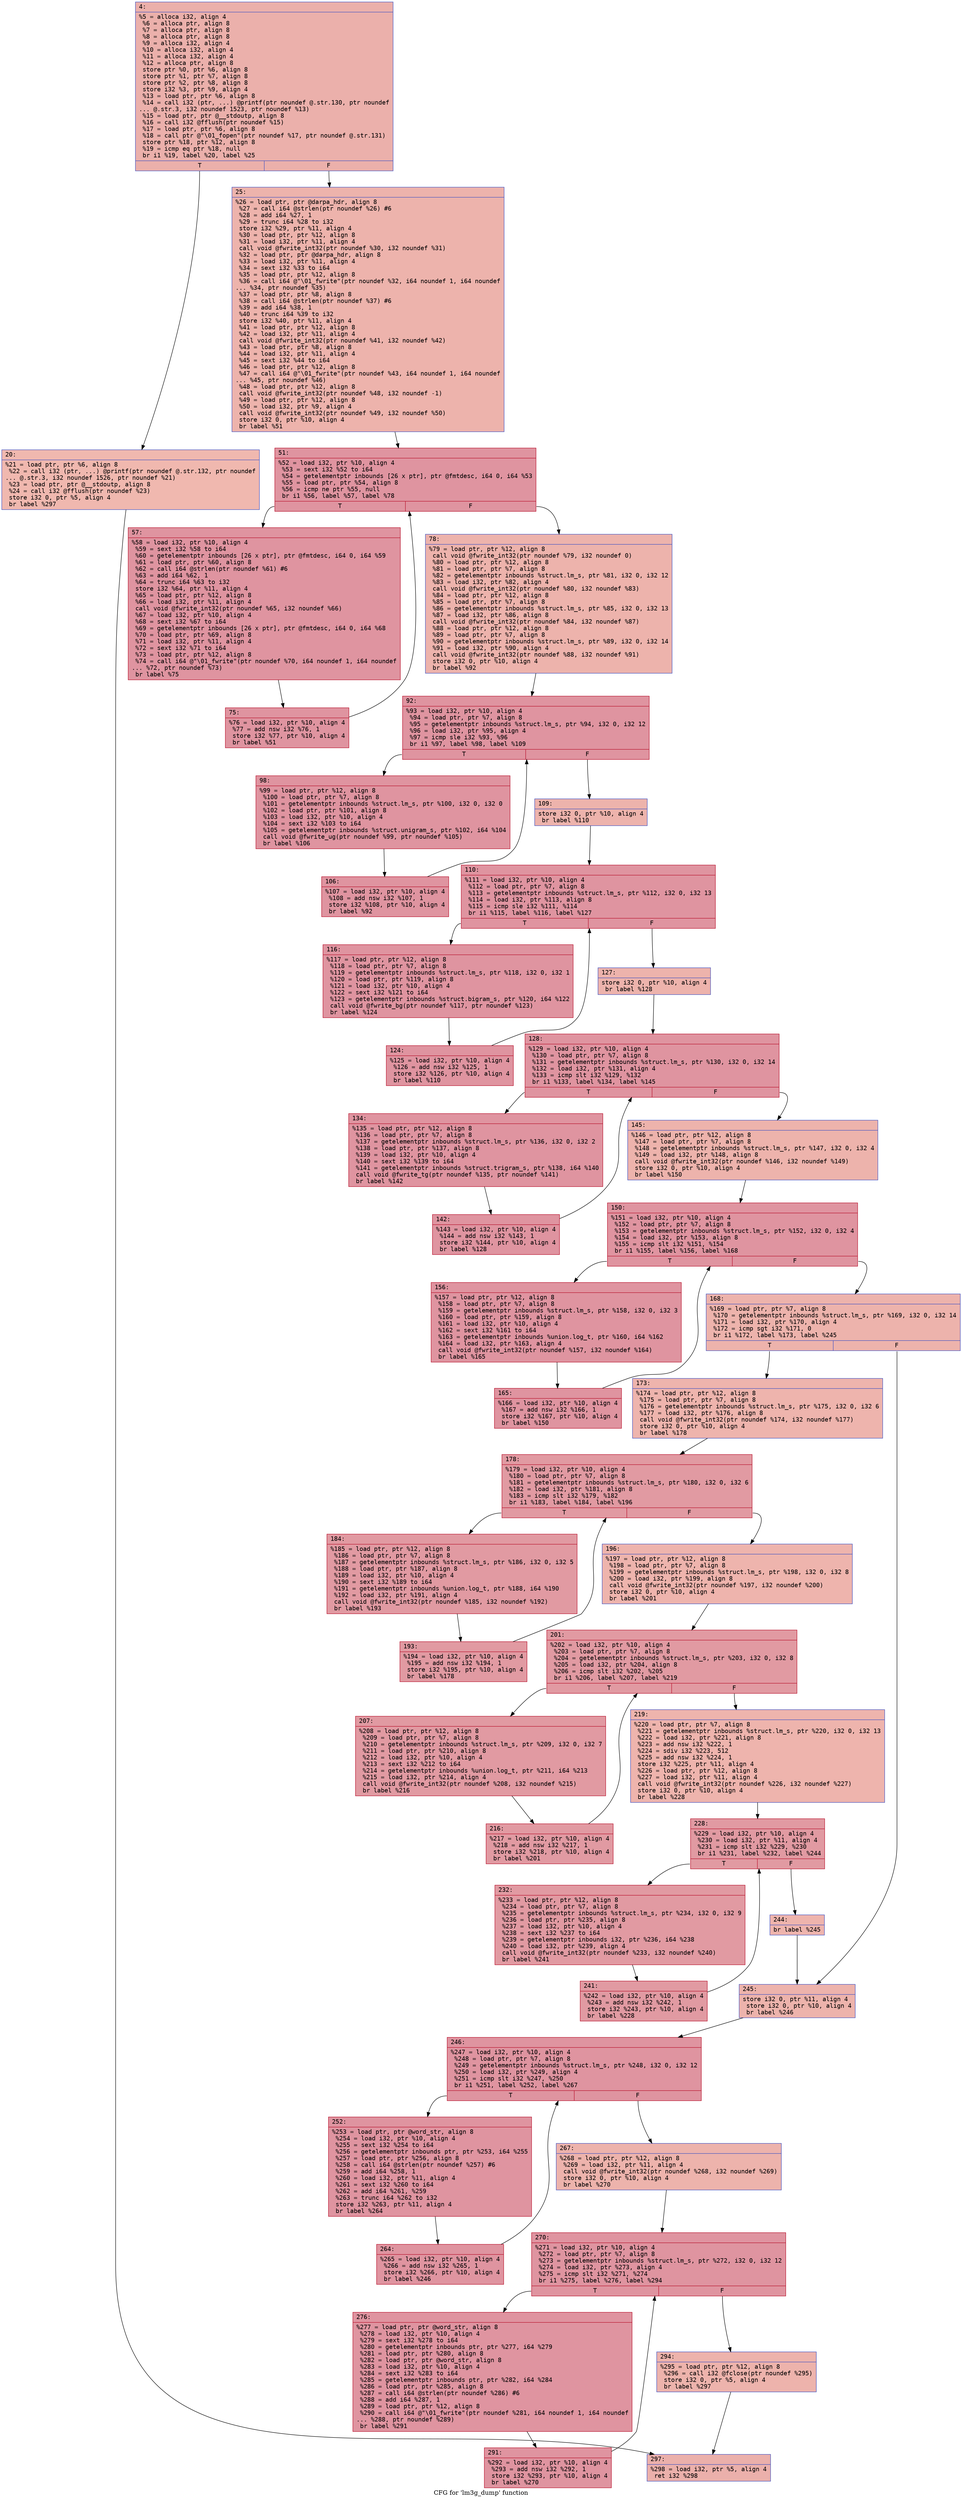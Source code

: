 digraph "CFG for 'lm3g_dump' function" {
	label="CFG for 'lm3g_dump' function";

	Node0x6000010299f0 [shape=record,color="#3d50c3ff", style=filled, fillcolor="#d24b4070" fontname="Courier",label="{4:\l|  %5 = alloca i32, align 4\l  %6 = alloca ptr, align 8\l  %7 = alloca ptr, align 8\l  %8 = alloca ptr, align 8\l  %9 = alloca i32, align 4\l  %10 = alloca i32, align 4\l  %11 = alloca i32, align 4\l  %12 = alloca ptr, align 8\l  store ptr %0, ptr %6, align 8\l  store ptr %1, ptr %7, align 8\l  store ptr %2, ptr %8, align 8\l  store i32 %3, ptr %9, align 4\l  %13 = load ptr, ptr %6, align 8\l  %14 = call i32 (ptr, ...) @printf(ptr noundef @.str.130, ptr noundef\l... @.str.3, i32 noundef 1523, ptr noundef %13)\l  %15 = load ptr, ptr @__stdoutp, align 8\l  %16 = call i32 @fflush(ptr noundef %15)\l  %17 = load ptr, ptr %6, align 8\l  %18 = call ptr @\"\\01_fopen\"(ptr noundef %17, ptr noundef @.str.131)\l  store ptr %18, ptr %12, align 8\l  %19 = icmp eq ptr %18, null\l  br i1 %19, label %20, label %25\l|{<s0>T|<s1>F}}"];
	Node0x6000010299f0:s0 -> Node0x600001029a40[tooltip="4 -> 20\nProbability 37.50%" ];
	Node0x6000010299f0:s1 -> Node0x600001029a90[tooltip="4 -> 25\nProbability 62.50%" ];
	Node0x600001029a40 [shape=record,color="#3d50c3ff", style=filled, fillcolor="#dc5d4a70" fontname="Courier",label="{20:\l|  %21 = load ptr, ptr %6, align 8\l  %22 = call i32 (ptr, ...) @printf(ptr noundef @.str.132, ptr noundef\l... @.str.3, i32 noundef 1526, ptr noundef %21)\l  %23 = load ptr, ptr @__stdoutp, align 8\l  %24 = call i32 @fflush(ptr noundef %23)\l  store i32 0, ptr %5, align 4\l  br label %297\l}"];
	Node0x600001029a40 -> Node0x60000102a800[tooltip="20 -> 297\nProbability 100.00%" ];
	Node0x600001029a90 [shape=record,color="#3d50c3ff", style=filled, fillcolor="#d6524470" fontname="Courier",label="{25:\l|  %26 = load ptr, ptr @darpa_hdr, align 8\l  %27 = call i64 @strlen(ptr noundef %26) #6\l  %28 = add i64 %27, 1\l  %29 = trunc i64 %28 to i32\l  store i32 %29, ptr %11, align 4\l  %30 = load ptr, ptr %12, align 8\l  %31 = load i32, ptr %11, align 4\l  call void @fwrite_int32(ptr noundef %30, i32 noundef %31)\l  %32 = load ptr, ptr @darpa_hdr, align 8\l  %33 = load i32, ptr %11, align 4\l  %34 = sext i32 %33 to i64\l  %35 = load ptr, ptr %12, align 8\l  %36 = call i64 @\"\\01_fwrite\"(ptr noundef %32, i64 noundef 1, i64 noundef\l... %34, ptr noundef %35)\l  %37 = load ptr, ptr %8, align 8\l  %38 = call i64 @strlen(ptr noundef %37) #6\l  %39 = add i64 %38, 1\l  %40 = trunc i64 %39 to i32\l  store i32 %40, ptr %11, align 4\l  %41 = load ptr, ptr %12, align 8\l  %42 = load i32, ptr %11, align 4\l  call void @fwrite_int32(ptr noundef %41, i32 noundef %42)\l  %43 = load ptr, ptr %8, align 8\l  %44 = load i32, ptr %11, align 4\l  %45 = sext i32 %44 to i64\l  %46 = load ptr, ptr %12, align 8\l  %47 = call i64 @\"\\01_fwrite\"(ptr noundef %43, i64 noundef 1, i64 noundef\l... %45, ptr noundef %46)\l  %48 = load ptr, ptr %12, align 8\l  call void @fwrite_int32(ptr noundef %48, i32 noundef -1)\l  %49 = load ptr, ptr %12, align 8\l  %50 = load i32, ptr %9, align 4\l  call void @fwrite_int32(ptr noundef %49, i32 noundef %50)\l  store i32 0, ptr %10, align 4\l  br label %51\l}"];
	Node0x600001029a90 -> Node0x600001029ae0[tooltip="25 -> 51\nProbability 100.00%" ];
	Node0x600001029ae0 [shape=record,color="#b70d28ff", style=filled, fillcolor="#b70d2870" fontname="Courier",label="{51:\l|  %52 = load i32, ptr %10, align 4\l  %53 = sext i32 %52 to i64\l  %54 = getelementptr inbounds [26 x ptr], ptr @fmtdesc, i64 0, i64 %53\l  %55 = load ptr, ptr %54, align 8\l  %56 = icmp ne ptr %55, null\l  br i1 %56, label %57, label %78\l|{<s0>T|<s1>F}}"];
	Node0x600001029ae0:s0 -> Node0x600001029b30[tooltip="51 -> 57\nProbability 96.88%" ];
	Node0x600001029ae0:s1 -> Node0x600001029bd0[tooltip="51 -> 78\nProbability 3.12%" ];
	Node0x600001029b30 [shape=record,color="#b70d28ff", style=filled, fillcolor="#b70d2870" fontname="Courier",label="{57:\l|  %58 = load i32, ptr %10, align 4\l  %59 = sext i32 %58 to i64\l  %60 = getelementptr inbounds [26 x ptr], ptr @fmtdesc, i64 0, i64 %59\l  %61 = load ptr, ptr %60, align 8\l  %62 = call i64 @strlen(ptr noundef %61) #6\l  %63 = add i64 %62, 1\l  %64 = trunc i64 %63 to i32\l  store i32 %64, ptr %11, align 4\l  %65 = load ptr, ptr %12, align 8\l  %66 = load i32, ptr %11, align 4\l  call void @fwrite_int32(ptr noundef %65, i32 noundef %66)\l  %67 = load i32, ptr %10, align 4\l  %68 = sext i32 %67 to i64\l  %69 = getelementptr inbounds [26 x ptr], ptr @fmtdesc, i64 0, i64 %68\l  %70 = load ptr, ptr %69, align 8\l  %71 = load i32, ptr %11, align 4\l  %72 = sext i32 %71 to i64\l  %73 = load ptr, ptr %12, align 8\l  %74 = call i64 @\"\\01_fwrite\"(ptr noundef %70, i64 noundef 1, i64 noundef\l... %72, ptr noundef %73)\l  br label %75\l}"];
	Node0x600001029b30 -> Node0x600001029b80[tooltip="57 -> 75\nProbability 100.00%" ];
	Node0x600001029b80 [shape=record,color="#b70d28ff", style=filled, fillcolor="#b70d2870" fontname="Courier",label="{75:\l|  %76 = load i32, ptr %10, align 4\l  %77 = add nsw i32 %76, 1\l  store i32 %77, ptr %10, align 4\l  br label %51\l}"];
	Node0x600001029b80 -> Node0x600001029ae0[tooltip="75 -> 51\nProbability 100.00%" ];
	Node0x600001029bd0 [shape=record,color="#3d50c3ff", style=filled, fillcolor="#d6524470" fontname="Courier",label="{78:\l|  %79 = load ptr, ptr %12, align 8\l  call void @fwrite_int32(ptr noundef %79, i32 noundef 0)\l  %80 = load ptr, ptr %12, align 8\l  %81 = load ptr, ptr %7, align 8\l  %82 = getelementptr inbounds %struct.lm_s, ptr %81, i32 0, i32 12\l  %83 = load i32, ptr %82, align 4\l  call void @fwrite_int32(ptr noundef %80, i32 noundef %83)\l  %84 = load ptr, ptr %12, align 8\l  %85 = load ptr, ptr %7, align 8\l  %86 = getelementptr inbounds %struct.lm_s, ptr %85, i32 0, i32 13\l  %87 = load i32, ptr %86, align 8\l  call void @fwrite_int32(ptr noundef %84, i32 noundef %87)\l  %88 = load ptr, ptr %12, align 8\l  %89 = load ptr, ptr %7, align 8\l  %90 = getelementptr inbounds %struct.lm_s, ptr %89, i32 0, i32 14\l  %91 = load i32, ptr %90, align 4\l  call void @fwrite_int32(ptr noundef %88, i32 noundef %91)\l  store i32 0, ptr %10, align 4\l  br label %92\l}"];
	Node0x600001029bd0 -> Node0x600001029c20[tooltip="78 -> 92\nProbability 100.00%" ];
	Node0x600001029c20 [shape=record,color="#b70d28ff", style=filled, fillcolor="#b70d2870" fontname="Courier",label="{92:\l|  %93 = load i32, ptr %10, align 4\l  %94 = load ptr, ptr %7, align 8\l  %95 = getelementptr inbounds %struct.lm_s, ptr %94, i32 0, i32 12\l  %96 = load i32, ptr %95, align 4\l  %97 = icmp sle i32 %93, %96\l  br i1 %97, label %98, label %109\l|{<s0>T|<s1>F}}"];
	Node0x600001029c20:s0 -> Node0x600001029c70[tooltip="92 -> 98\nProbability 96.88%" ];
	Node0x600001029c20:s1 -> Node0x600001029d10[tooltip="92 -> 109\nProbability 3.12%" ];
	Node0x600001029c70 [shape=record,color="#b70d28ff", style=filled, fillcolor="#b70d2870" fontname="Courier",label="{98:\l|  %99 = load ptr, ptr %12, align 8\l  %100 = load ptr, ptr %7, align 8\l  %101 = getelementptr inbounds %struct.lm_s, ptr %100, i32 0, i32 0\l  %102 = load ptr, ptr %101, align 8\l  %103 = load i32, ptr %10, align 4\l  %104 = sext i32 %103 to i64\l  %105 = getelementptr inbounds %struct.unigram_s, ptr %102, i64 %104\l  call void @fwrite_ug(ptr noundef %99, ptr noundef %105)\l  br label %106\l}"];
	Node0x600001029c70 -> Node0x600001029cc0[tooltip="98 -> 106\nProbability 100.00%" ];
	Node0x600001029cc0 [shape=record,color="#b70d28ff", style=filled, fillcolor="#b70d2870" fontname="Courier",label="{106:\l|  %107 = load i32, ptr %10, align 4\l  %108 = add nsw i32 %107, 1\l  store i32 %108, ptr %10, align 4\l  br label %92\l}"];
	Node0x600001029cc0 -> Node0x600001029c20[tooltip="106 -> 92\nProbability 100.00%" ];
	Node0x600001029d10 [shape=record,color="#3d50c3ff", style=filled, fillcolor="#d6524470" fontname="Courier",label="{109:\l|  store i32 0, ptr %10, align 4\l  br label %110\l}"];
	Node0x600001029d10 -> Node0x600001029d60[tooltip="109 -> 110\nProbability 100.00%" ];
	Node0x600001029d60 [shape=record,color="#b70d28ff", style=filled, fillcolor="#b70d2870" fontname="Courier",label="{110:\l|  %111 = load i32, ptr %10, align 4\l  %112 = load ptr, ptr %7, align 8\l  %113 = getelementptr inbounds %struct.lm_s, ptr %112, i32 0, i32 13\l  %114 = load i32, ptr %113, align 8\l  %115 = icmp sle i32 %111, %114\l  br i1 %115, label %116, label %127\l|{<s0>T|<s1>F}}"];
	Node0x600001029d60:s0 -> Node0x600001029db0[tooltip="110 -> 116\nProbability 96.88%" ];
	Node0x600001029d60:s1 -> Node0x600001029e50[tooltip="110 -> 127\nProbability 3.12%" ];
	Node0x600001029db0 [shape=record,color="#b70d28ff", style=filled, fillcolor="#b70d2870" fontname="Courier",label="{116:\l|  %117 = load ptr, ptr %12, align 8\l  %118 = load ptr, ptr %7, align 8\l  %119 = getelementptr inbounds %struct.lm_s, ptr %118, i32 0, i32 1\l  %120 = load ptr, ptr %119, align 8\l  %121 = load i32, ptr %10, align 4\l  %122 = sext i32 %121 to i64\l  %123 = getelementptr inbounds %struct.bigram_s, ptr %120, i64 %122\l  call void @fwrite_bg(ptr noundef %117, ptr noundef %123)\l  br label %124\l}"];
	Node0x600001029db0 -> Node0x600001029e00[tooltip="116 -> 124\nProbability 100.00%" ];
	Node0x600001029e00 [shape=record,color="#b70d28ff", style=filled, fillcolor="#b70d2870" fontname="Courier",label="{124:\l|  %125 = load i32, ptr %10, align 4\l  %126 = add nsw i32 %125, 1\l  store i32 %126, ptr %10, align 4\l  br label %110\l}"];
	Node0x600001029e00 -> Node0x600001029d60[tooltip="124 -> 110\nProbability 100.00%" ];
	Node0x600001029e50 [shape=record,color="#3d50c3ff", style=filled, fillcolor="#d6524470" fontname="Courier",label="{127:\l|  store i32 0, ptr %10, align 4\l  br label %128\l}"];
	Node0x600001029e50 -> Node0x600001029ea0[tooltip="127 -> 128\nProbability 100.00%" ];
	Node0x600001029ea0 [shape=record,color="#b70d28ff", style=filled, fillcolor="#b70d2870" fontname="Courier",label="{128:\l|  %129 = load i32, ptr %10, align 4\l  %130 = load ptr, ptr %7, align 8\l  %131 = getelementptr inbounds %struct.lm_s, ptr %130, i32 0, i32 14\l  %132 = load i32, ptr %131, align 4\l  %133 = icmp slt i32 %129, %132\l  br i1 %133, label %134, label %145\l|{<s0>T|<s1>F}}"];
	Node0x600001029ea0:s0 -> Node0x600001029ef0[tooltip="128 -> 134\nProbability 96.88%" ];
	Node0x600001029ea0:s1 -> Node0x600001029f90[tooltip="128 -> 145\nProbability 3.12%" ];
	Node0x600001029ef0 [shape=record,color="#b70d28ff", style=filled, fillcolor="#b70d2870" fontname="Courier",label="{134:\l|  %135 = load ptr, ptr %12, align 8\l  %136 = load ptr, ptr %7, align 8\l  %137 = getelementptr inbounds %struct.lm_s, ptr %136, i32 0, i32 2\l  %138 = load ptr, ptr %137, align 8\l  %139 = load i32, ptr %10, align 4\l  %140 = sext i32 %139 to i64\l  %141 = getelementptr inbounds %struct.trigram_s, ptr %138, i64 %140\l  call void @fwrite_tg(ptr noundef %135, ptr noundef %141)\l  br label %142\l}"];
	Node0x600001029ef0 -> Node0x600001029f40[tooltip="134 -> 142\nProbability 100.00%" ];
	Node0x600001029f40 [shape=record,color="#b70d28ff", style=filled, fillcolor="#b70d2870" fontname="Courier",label="{142:\l|  %143 = load i32, ptr %10, align 4\l  %144 = add nsw i32 %143, 1\l  store i32 %144, ptr %10, align 4\l  br label %128\l}"];
	Node0x600001029f40 -> Node0x600001029ea0[tooltip="142 -> 128\nProbability 100.00%" ];
	Node0x600001029f90 [shape=record,color="#3d50c3ff", style=filled, fillcolor="#d6524470" fontname="Courier",label="{145:\l|  %146 = load ptr, ptr %12, align 8\l  %147 = load ptr, ptr %7, align 8\l  %148 = getelementptr inbounds %struct.lm_s, ptr %147, i32 0, i32 4\l  %149 = load i32, ptr %148, align 8\l  call void @fwrite_int32(ptr noundef %146, i32 noundef %149)\l  store i32 0, ptr %10, align 4\l  br label %150\l}"];
	Node0x600001029f90 -> Node0x600001029fe0[tooltip="145 -> 150\nProbability 100.00%" ];
	Node0x600001029fe0 [shape=record,color="#b70d28ff", style=filled, fillcolor="#b70d2870" fontname="Courier",label="{150:\l|  %151 = load i32, ptr %10, align 4\l  %152 = load ptr, ptr %7, align 8\l  %153 = getelementptr inbounds %struct.lm_s, ptr %152, i32 0, i32 4\l  %154 = load i32, ptr %153, align 8\l  %155 = icmp slt i32 %151, %154\l  br i1 %155, label %156, label %168\l|{<s0>T|<s1>F}}"];
	Node0x600001029fe0:s0 -> Node0x60000102a030[tooltip="150 -> 156\nProbability 96.88%" ];
	Node0x600001029fe0:s1 -> Node0x60000102a0d0[tooltip="150 -> 168\nProbability 3.12%" ];
	Node0x60000102a030 [shape=record,color="#b70d28ff", style=filled, fillcolor="#b70d2870" fontname="Courier",label="{156:\l|  %157 = load ptr, ptr %12, align 8\l  %158 = load ptr, ptr %7, align 8\l  %159 = getelementptr inbounds %struct.lm_s, ptr %158, i32 0, i32 3\l  %160 = load ptr, ptr %159, align 8\l  %161 = load i32, ptr %10, align 4\l  %162 = sext i32 %161 to i64\l  %163 = getelementptr inbounds %union.log_t, ptr %160, i64 %162\l  %164 = load i32, ptr %163, align 4\l  call void @fwrite_int32(ptr noundef %157, i32 noundef %164)\l  br label %165\l}"];
	Node0x60000102a030 -> Node0x60000102a080[tooltip="156 -> 165\nProbability 100.00%" ];
	Node0x60000102a080 [shape=record,color="#b70d28ff", style=filled, fillcolor="#b70d2870" fontname="Courier",label="{165:\l|  %166 = load i32, ptr %10, align 4\l  %167 = add nsw i32 %166, 1\l  store i32 %167, ptr %10, align 4\l  br label %150\l}"];
	Node0x60000102a080 -> Node0x600001029fe0[tooltip="165 -> 150\nProbability 100.00%" ];
	Node0x60000102a0d0 [shape=record,color="#3d50c3ff", style=filled, fillcolor="#d6524470" fontname="Courier",label="{168:\l|  %169 = load ptr, ptr %7, align 8\l  %170 = getelementptr inbounds %struct.lm_s, ptr %169, i32 0, i32 14\l  %171 = load i32, ptr %170, align 4\l  %172 = icmp sgt i32 %171, 0\l  br i1 %172, label %173, label %245\l|{<s0>T|<s1>F}}"];
	Node0x60000102a0d0:s0 -> Node0x60000102a120[tooltip="168 -> 173\nProbability 62.50%" ];
	Node0x60000102a0d0:s1 -> Node0x60000102a530[tooltip="168 -> 245\nProbability 37.50%" ];
	Node0x60000102a120 [shape=record,color="#3d50c3ff", style=filled, fillcolor="#d8564670" fontname="Courier",label="{173:\l|  %174 = load ptr, ptr %12, align 8\l  %175 = load ptr, ptr %7, align 8\l  %176 = getelementptr inbounds %struct.lm_s, ptr %175, i32 0, i32 6\l  %177 = load i32, ptr %176, align 8\l  call void @fwrite_int32(ptr noundef %174, i32 noundef %177)\l  store i32 0, ptr %10, align 4\l  br label %178\l}"];
	Node0x60000102a120 -> Node0x60000102a170[tooltip="173 -> 178\nProbability 100.00%" ];
	Node0x60000102a170 [shape=record,color="#b70d28ff", style=filled, fillcolor="#bb1b2c70" fontname="Courier",label="{178:\l|  %179 = load i32, ptr %10, align 4\l  %180 = load ptr, ptr %7, align 8\l  %181 = getelementptr inbounds %struct.lm_s, ptr %180, i32 0, i32 6\l  %182 = load i32, ptr %181, align 8\l  %183 = icmp slt i32 %179, %182\l  br i1 %183, label %184, label %196\l|{<s0>T|<s1>F}}"];
	Node0x60000102a170:s0 -> Node0x60000102a1c0[tooltip="178 -> 184\nProbability 96.88%" ];
	Node0x60000102a170:s1 -> Node0x60000102a260[tooltip="178 -> 196\nProbability 3.12%" ];
	Node0x60000102a1c0 [shape=record,color="#b70d28ff", style=filled, fillcolor="#bb1b2c70" fontname="Courier",label="{184:\l|  %185 = load ptr, ptr %12, align 8\l  %186 = load ptr, ptr %7, align 8\l  %187 = getelementptr inbounds %struct.lm_s, ptr %186, i32 0, i32 5\l  %188 = load ptr, ptr %187, align 8\l  %189 = load i32, ptr %10, align 4\l  %190 = sext i32 %189 to i64\l  %191 = getelementptr inbounds %union.log_t, ptr %188, i64 %190\l  %192 = load i32, ptr %191, align 4\l  call void @fwrite_int32(ptr noundef %185, i32 noundef %192)\l  br label %193\l}"];
	Node0x60000102a1c0 -> Node0x60000102a210[tooltip="184 -> 193\nProbability 100.00%" ];
	Node0x60000102a210 [shape=record,color="#b70d28ff", style=filled, fillcolor="#bb1b2c70" fontname="Courier",label="{193:\l|  %194 = load i32, ptr %10, align 4\l  %195 = add nsw i32 %194, 1\l  store i32 %195, ptr %10, align 4\l  br label %178\l}"];
	Node0x60000102a210 -> Node0x60000102a170[tooltip="193 -> 178\nProbability 100.00%" ];
	Node0x60000102a260 [shape=record,color="#3d50c3ff", style=filled, fillcolor="#d8564670" fontname="Courier",label="{196:\l|  %197 = load ptr, ptr %12, align 8\l  %198 = load ptr, ptr %7, align 8\l  %199 = getelementptr inbounds %struct.lm_s, ptr %198, i32 0, i32 8\l  %200 = load i32, ptr %199, align 8\l  call void @fwrite_int32(ptr noundef %197, i32 noundef %200)\l  store i32 0, ptr %10, align 4\l  br label %201\l}"];
	Node0x60000102a260 -> Node0x60000102a2b0[tooltip="196 -> 201\nProbability 100.00%" ];
	Node0x60000102a2b0 [shape=record,color="#b70d28ff", style=filled, fillcolor="#bb1b2c70" fontname="Courier",label="{201:\l|  %202 = load i32, ptr %10, align 4\l  %203 = load ptr, ptr %7, align 8\l  %204 = getelementptr inbounds %struct.lm_s, ptr %203, i32 0, i32 8\l  %205 = load i32, ptr %204, align 8\l  %206 = icmp slt i32 %202, %205\l  br i1 %206, label %207, label %219\l|{<s0>T|<s1>F}}"];
	Node0x60000102a2b0:s0 -> Node0x60000102a300[tooltip="201 -> 207\nProbability 96.88%" ];
	Node0x60000102a2b0:s1 -> Node0x60000102a3a0[tooltip="201 -> 219\nProbability 3.12%" ];
	Node0x60000102a300 [shape=record,color="#b70d28ff", style=filled, fillcolor="#bb1b2c70" fontname="Courier",label="{207:\l|  %208 = load ptr, ptr %12, align 8\l  %209 = load ptr, ptr %7, align 8\l  %210 = getelementptr inbounds %struct.lm_s, ptr %209, i32 0, i32 7\l  %211 = load ptr, ptr %210, align 8\l  %212 = load i32, ptr %10, align 4\l  %213 = sext i32 %212 to i64\l  %214 = getelementptr inbounds %union.log_t, ptr %211, i64 %213\l  %215 = load i32, ptr %214, align 4\l  call void @fwrite_int32(ptr noundef %208, i32 noundef %215)\l  br label %216\l}"];
	Node0x60000102a300 -> Node0x60000102a350[tooltip="207 -> 216\nProbability 100.00%" ];
	Node0x60000102a350 [shape=record,color="#b70d28ff", style=filled, fillcolor="#bb1b2c70" fontname="Courier",label="{216:\l|  %217 = load i32, ptr %10, align 4\l  %218 = add nsw i32 %217, 1\l  store i32 %218, ptr %10, align 4\l  br label %201\l}"];
	Node0x60000102a350 -> Node0x60000102a2b0[tooltip="216 -> 201\nProbability 100.00%" ];
	Node0x60000102a3a0 [shape=record,color="#3d50c3ff", style=filled, fillcolor="#d8564670" fontname="Courier",label="{219:\l|  %220 = load ptr, ptr %7, align 8\l  %221 = getelementptr inbounds %struct.lm_s, ptr %220, i32 0, i32 13\l  %222 = load i32, ptr %221, align 8\l  %223 = add nsw i32 %222, 1\l  %224 = sdiv i32 %223, 512\l  %225 = add nsw i32 %224, 1\l  store i32 %225, ptr %11, align 4\l  %226 = load ptr, ptr %12, align 8\l  %227 = load i32, ptr %11, align 4\l  call void @fwrite_int32(ptr noundef %226, i32 noundef %227)\l  store i32 0, ptr %10, align 4\l  br label %228\l}"];
	Node0x60000102a3a0 -> Node0x60000102a3f0[tooltip="219 -> 228\nProbability 100.00%" ];
	Node0x60000102a3f0 [shape=record,color="#b70d28ff", style=filled, fillcolor="#bb1b2c70" fontname="Courier",label="{228:\l|  %229 = load i32, ptr %10, align 4\l  %230 = load i32, ptr %11, align 4\l  %231 = icmp slt i32 %229, %230\l  br i1 %231, label %232, label %244\l|{<s0>T|<s1>F}}"];
	Node0x60000102a3f0:s0 -> Node0x60000102a440[tooltip="228 -> 232\nProbability 96.88%" ];
	Node0x60000102a3f0:s1 -> Node0x60000102a4e0[tooltip="228 -> 244\nProbability 3.12%" ];
	Node0x60000102a440 [shape=record,color="#b70d28ff", style=filled, fillcolor="#bb1b2c70" fontname="Courier",label="{232:\l|  %233 = load ptr, ptr %12, align 8\l  %234 = load ptr, ptr %7, align 8\l  %235 = getelementptr inbounds %struct.lm_s, ptr %234, i32 0, i32 9\l  %236 = load ptr, ptr %235, align 8\l  %237 = load i32, ptr %10, align 4\l  %238 = sext i32 %237 to i64\l  %239 = getelementptr inbounds i32, ptr %236, i64 %238\l  %240 = load i32, ptr %239, align 4\l  call void @fwrite_int32(ptr noundef %233, i32 noundef %240)\l  br label %241\l}"];
	Node0x60000102a440 -> Node0x60000102a490[tooltip="232 -> 241\nProbability 100.00%" ];
	Node0x60000102a490 [shape=record,color="#b70d28ff", style=filled, fillcolor="#bb1b2c70" fontname="Courier",label="{241:\l|  %242 = load i32, ptr %10, align 4\l  %243 = add nsw i32 %242, 1\l  store i32 %243, ptr %10, align 4\l  br label %228\l}"];
	Node0x60000102a490 -> Node0x60000102a3f0[tooltip="241 -> 228\nProbability 100.00%" ];
	Node0x60000102a4e0 [shape=record,color="#3d50c3ff", style=filled, fillcolor="#d8564670" fontname="Courier",label="{244:\l|  br label %245\l}"];
	Node0x60000102a4e0 -> Node0x60000102a530[tooltip="244 -> 245\nProbability 100.00%" ];
	Node0x60000102a530 [shape=record,color="#3d50c3ff", style=filled, fillcolor="#d6524470" fontname="Courier",label="{245:\l|  store i32 0, ptr %11, align 4\l  store i32 0, ptr %10, align 4\l  br label %246\l}"];
	Node0x60000102a530 -> Node0x60000102a580[tooltip="245 -> 246\nProbability 100.00%" ];
	Node0x60000102a580 [shape=record,color="#b70d28ff", style=filled, fillcolor="#b70d2870" fontname="Courier",label="{246:\l|  %247 = load i32, ptr %10, align 4\l  %248 = load ptr, ptr %7, align 8\l  %249 = getelementptr inbounds %struct.lm_s, ptr %248, i32 0, i32 12\l  %250 = load i32, ptr %249, align 4\l  %251 = icmp slt i32 %247, %250\l  br i1 %251, label %252, label %267\l|{<s0>T|<s1>F}}"];
	Node0x60000102a580:s0 -> Node0x60000102a5d0[tooltip="246 -> 252\nProbability 96.88%" ];
	Node0x60000102a580:s1 -> Node0x60000102a670[tooltip="246 -> 267\nProbability 3.12%" ];
	Node0x60000102a5d0 [shape=record,color="#b70d28ff", style=filled, fillcolor="#b70d2870" fontname="Courier",label="{252:\l|  %253 = load ptr, ptr @word_str, align 8\l  %254 = load i32, ptr %10, align 4\l  %255 = sext i32 %254 to i64\l  %256 = getelementptr inbounds ptr, ptr %253, i64 %255\l  %257 = load ptr, ptr %256, align 8\l  %258 = call i64 @strlen(ptr noundef %257) #6\l  %259 = add i64 %258, 1\l  %260 = load i32, ptr %11, align 4\l  %261 = sext i32 %260 to i64\l  %262 = add i64 %261, %259\l  %263 = trunc i64 %262 to i32\l  store i32 %263, ptr %11, align 4\l  br label %264\l}"];
	Node0x60000102a5d0 -> Node0x60000102a620[tooltip="252 -> 264\nProbability 100.00%" ];
	Node0x60000102a620 [shape=record,color="#b70d28ff", style=filled, fillcolor="#b70d2870" fontname="Courier",label="{264:\l|  %265 = load i32, ptr %10, align 4\l  %266 = add nsw i32 %265, 1\l  store i32 %266, ptr %10, align 4\l  br label %246\l}"];
	Node0x60000102a620 -> Node0x60000102a580[tooltip="264 -> 246\nProbability 100.00%" ];
	Node0x60000102a670 [shape=record,color="#3d50c3ff", style=filled, fillcolor="#d6524470" fontname="Courier",label="{267:\l|  %268 = load ptr, ptr %12, align 8\l  %269 = load i32, ptr %11, align 4\l  call void @fwrite_int32(ptr noundef %268, i32 noundef %269)\l  store i32 0, ptr %10, align 4\l  br label %270\l}"];
	Node0x60000102a670 -> Node0x60000102a6c0[tooltip="267 -> 270\nProbability 100.00%" ];
	Node0x60000102a6c0 [shape=record,color="#b70d28ff", style=filled, fillcolor="#b70d2870" fontname="Courier",label="{270:\l|  %271 = load i32, ptr %10, align 4\l  %272 = load ptr, ptr %7, align 8\l  %273 = getelementptr inbounds %struct.lm_s, ptr %272, i32 0, i32 12\l  %274 = load i32, ptr %273, align 4\l  %275 = icmp slt i32 %271, %274\l  br i1 %275, label %276, label %294\l|{<s0>T|<s1>F}}"];
	Node0x60000102a6c0:s0 -> Node0x60000102a710[tooltip="270 -> 276\nProbability 96.88%" ];
	Node0x60000102a6c0:s1 -> Node0x60000102a7b0[tooltip="270 -> 294\nProbability 3.12%" ];
	Node0x60000102a710 [shape=record,color="#b70d28ff", style=filled, fillcolor="#b70d2870" fontname="Courier",label="{276:\l|  %277 = load ptr, ptr @word_str, align 8\l  %278 = load i32, ptr %10, align 4\l  %279 = sext i32 %278 to i64\l  %280 = getelementptr inbounds ptr, ptr %277, i64 %279\l  %281 = load ptr, ptr %280, align 8\l  %282 = load ptr, ptr @word_str, align 8\l  %283 = load i32, ptr %10, align 4\l  %284 = sext i32 %283 to i64\l  %285 = getelementptr inbounds ptr, ptr %282, i64 %284\l  %286 = load ptr, ptr %285, align 8\l  %287 = call i64 @strlen(ptr noundef %286) #6\l  %288 = add i64 %287, 1\l  %289 = load ptr, ptr %12, align 8\l  %290 = call i64 @\"\\01_fwrite\"(ptr noundef %281, i64 noundef 1, i64 noundef\l... %288, ptr noundef %289)\l  br label %291\l}"];
	Node0x60000102a710 -> Node0x60000102a760[tooltip="276 -> 291\nProbability 100.00%" ];
	Node0x60000102a760 [shape=record,color="#b70d28ff", style=filled, fillcolor="#b70d2870" fontname="Courier",label="{291:\l|  %292 = load i32, ptr %10, align 4\l  %293 = add nsw i32 %292, 1\l  store i32 %293, ptr %10, align 4\l  br label %270\l}"];
	Node0x60000102a760 -> Node0x60000102a6c0[tooltip="291 -> 270\nProbability 100.00%" ];
	Node0x60000102a7b0 [shape=record,color="#3d50c3ff", style=filled, fillcolor="#d6524470" fontname="Courier",label="{294:\l|  %295 = load ptr, ptr %12, align 8\l  %296 = call i32 @fclose(ptr noundef %295)\l  store i32 0, ptr %5, align 4\l  br label %297\l}"];
	Node0x60000102a7b0 -> Node0x60000102a800[tooltip="294 -> 297\nProbability 100.00%" ];
	Node0x60000102a800 [shape=record,color="#3d50c3ff", style=filled, fillcolor="#d24b4070" fontname="Courier",label="{297:\l|  %298 = load i32, ptr %5, align 4\l  ret i32 %298\l}"];
}
